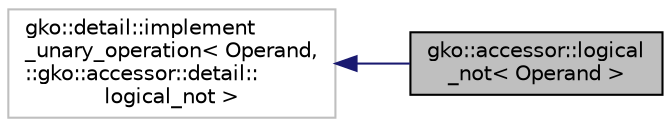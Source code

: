 digraph "gko::accessor::logical_not&lt; Operand &gt;"
{
 // INTERACTIVE_SVG=YES
  edge [fontname="Helvetica",fontsize="10",labelfontname="Helvetica",labelfontsize="10"];
  node [fontname="Helvetica",fontsize="10",shape=record];
  rankdir="LR";
  Node1 [label="gko::accessor::logical\l_not\< Operand \>",height=0.2,width=0.4,color="black", fillcolor="grey75", style="filled", fontcolor="black"];
  Node2 -> Node1 [dir="back",color="midnightblue",fontsize="10",style="solid",fontname="Helvetica"];
  Node2 [label="gko::detail::implement\l_unary_operation\< Operand,\l::gko::accessor::detail::\llogical_not \>",height=0.2,width=0.4,color="grey75", fillcolor="white", style="filled"];
}
